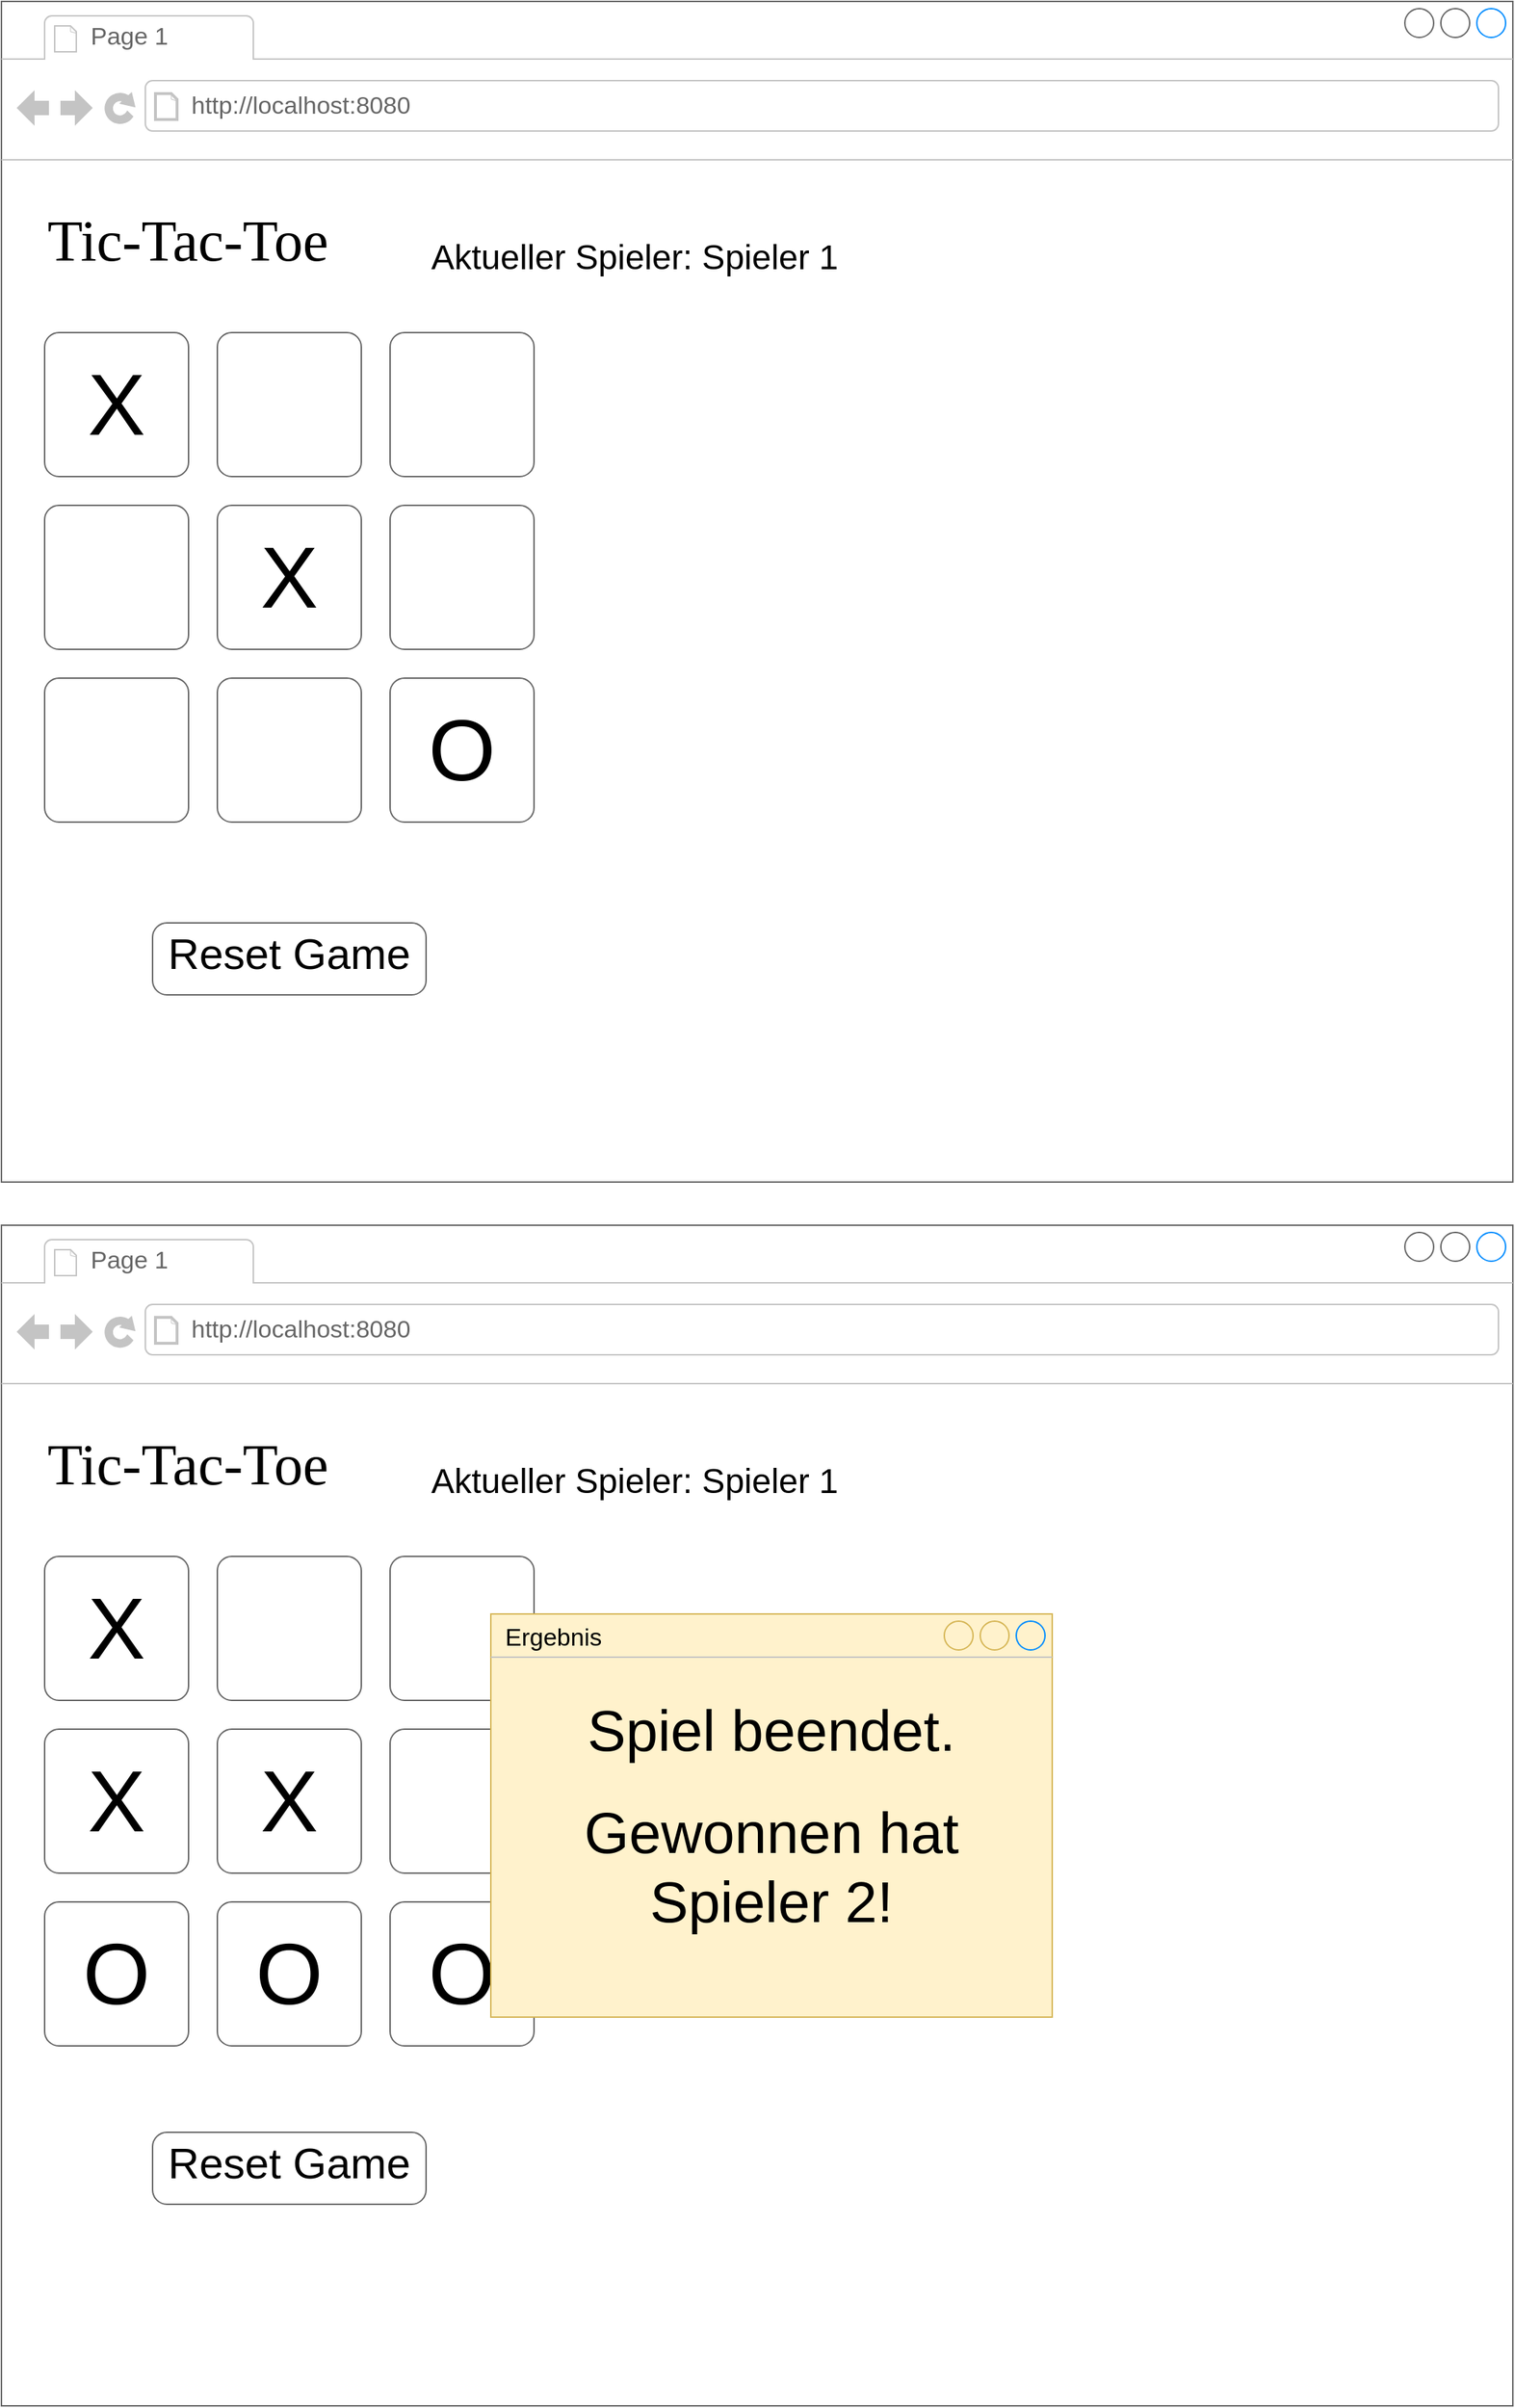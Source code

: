 <mxfile version="14.5.1" type="device"><diagram name="Page-1" id="2cc2dc42-3aac-f2a9-1cec-7a8b7cbee084"><mxGraphModel dx="2031" dy="1189" grid="1" gridSize="10" guides="1" tooltips="1" connect="1" arrows="1" fold="1" page="1" pageScale="1" pageWidth="1100" pageHeight="850" background="#ffffff" math="0" shadow="0"><root><mxCell id="0"/><mxCell id="1" parent="0"/><mxCell id="7026571954dc6520-1" value="" style="strokeWidth=1;shadow=0;dashed=0;align=center;html=1;shape=mxgraph.mockup.containers.browserWindow;rSize=0;strokeColor=#666666;mainText=,;recursiveResize=0;rounded=0;labelBackgroundColor=none;fontFamily=Verdana;fontSize=12;verticalAlign=middle;" parent="1" vertex="1"><mxGeometry x="30" y="20" width="1050" height="820" as="geometry"/></mxCell><mxCell id="7026571954dc6520-2" value="Page 1" style="strokeWidth=1;shadow=0;dashed=0;align=center;html=1;shape=mxgraph.mockup.containers.anchor;fontSize=17;fontColor=#666666;align=left;" parent="7026571954dc6520-1" vertex="1"><mxGeometry x="60" y="12" width="110" height="26" as="geometry"/></mxCell><mxCell id="7026571954dc6520-3" value="http://localhost:8080" style="strokeWidth=1;shadow=0;dashed=0;align=center;html=1;shape=mxgraph.mockup.containers.anchor;rSize=0;fontSize=17;fontColor=#666666;align=left;" parent="7026571954dc6520-1" vertex="1"><mxGeometry x="130" y="60" width="250" height="26" as="geometry"/></mxCell><mxCell id="7026571954dc6520-4" value="Tic-Tac-Toe" style="text;html=1;points=[];align=left;verticalAlign=top;spacingTop=-4;fontSize=40;fontFamily=Verdana" parent="7026571954dc6520-1" vertex="1"><mxGeometry x="30" y="140" width="340" height="50" as="geometry"/></mxCell><mxCell id="7026571954dc6520-18" value="X" style="strokeWidth=1;shadow=0;dashed=0;align=center;html=1;shape=mxgraph.mockup.buttons.button;strokeColor=#666666;mainText=;buttonStyle=round;fontSize=60;fontStyle=0;fillColor=none;whiteSpace=wrap;rounded=0;labelBackgroundColor=none;" parent="7026571954dc6520-1" vertex="1"><mxGeometry x="30" y="230" width="100" height="100" as="geometry"/></mxCell><mxCell id="NVgbqQXaif324KKjAG2s-5" value="&amp;nbsp;" style="strokeWidth=1;shadow=0;dashed=0;align=center;html=1;shape=mxgraph.mockup.buttons.button;strokeColor=#666666;mainText=;buttonStyle=round;fontSize=60;fontStyle=0;fillColor=none;whiteSpace=wrap;rounded=0;labelBackgroundColor=none;" vertex="1" parent="7026571954dc6520-1"><mxGeometry x="270" y="230" width="100" height="100" as="geometry"/></mxCell><mxCell id="NVgbqQXaif324KKjAG2s-4" value="&amp;nbsp;" style="strokeWidth=1;shadow=0;dashed=0;align=center;html=1;shape=mxgraph.mockup.buttons.button;strokeColor=#666666;mainText=;buttonStyle=round;fontSize=60;fontStyle=0;fillColor=none;whiteSpace=wrap;rounded=0;labelBackgroundColor=none;" vertex="1" parent="7026571954dc6520-1"><mxGeometry x="30" y="350" width="100" height="100" as="geometry"/></mxCell><mxCell id="NVgbqQXaif324KKjAG2s-3" value="&amp;nbsp;" style="strokeWidth=1;shadow=0;dashed=0;align=center;html=1;shape=mxgraph.mockup.buttons.button;strokeColor=#666666;mainText=;buttonStyle=round;fontSize=60;fontStyle=0;fillColor=none;whiteSpace=wrap;rounded=0;labelBackgroundColor=none;" vertex="1" parent="7026571954dc6520-1"><mxGeometry x="270" y="350" width="100" height="100" as="geometry"/></mxCell><mxCell id="NVgbqQXaif324KKjAG2s-2" value="X" style="strokeWidth=1;shadow=0;dashed=0;align=center;html=1;shape=mxgraph.mockup.buttons.button;strokeColor=#666666;mainText=;buttonStyle=round;fontSize=60;fontStyle=0;fillColor=none;whiteSpace=wrap;rounded=0;labelBackgroundColor=none;" vertex="1" parent="7026571954dc6520-1"><mxGeometry x="150" y="350" width="100" height="100" as="geometry"/></mxCell><mxCell id="NVgbqQXaif324KKjAG2s-1" value="&amp;nbsp;" style="strokeWidth=1;shadow=0;dashed=0;align=center;html=1;shape=mxgraph.mockup.buttons.button;strokeColor=#666666;mainText=;buttonStyle=round;fontSize=60;fontStyle=0;fillColor=none;whiteSpace=wrap;rounded=0;labelBackgroundColor=none;" vertex="1" parent="7026571954dc6520-1"><mxGeometry x="150" y="230" width="100" height="100" as="geometry"/></mxCell><mxCell id="NVgbqQXaif324KKjAG2s-6" value="&amp;nbsp;" style="strokeWidth=1;shadow=0;dashed=0;align=center;html=1;shape=mxgraph.mockup.buttons.button;strokeColor=#666666;mainText=;buttonStyle=round;fontSize=60;fontStyle=0;fillColor=none;whiteSpace=wrap;rounded=0;labelBackgroundColor=none;" vertex="1" parent="7026571954dc6520-1"><mxGeometry x="30" y="470" width="100" height="100" as="geometry"/></mxCell><mxCell id="NVgbqQXaif324KKjAG2s-7" value="O" style="strokeWidth=1;shadow=0;dashed=0;align=center;html=1;shape=mxgraph.mockup.buttons.button;strokeColor=#666666;mainText=;buttonStyle=round;fontSize=60;fontStyle=0;fillColor=none;whiteSpace=wrap;rounded=0;labelBackgroundColor=none;" vertex="1" parent="7026571954dc6520-1"><mxGeometry x="270" y="470" width="100" height="100" as="geometry"/></mxCell><mxCell id="NVgbqQXaif324KKjAG2s-8" value="&amp;nbsp;" style="strokeWidth=1;shadow=0;dashed=0;align=center;html=1;shape=mxgraph.mockup.buttons.button;strokeColor=#666666;mainText=;buttonStyle=round;fontSize=60;fontStyle=0;fillColor=none;whiteSpace=wrap;rounded=0;labelBackgroundColor=none;" vertex="1" parent="7026571954dc6520-1"><mxGeometry x="150" y="470" width="100" height="100" as="geometry"/></mxCell><mxCell id="NVgbqQXaif324KKjAG2s-9" value="&lt;font style=&quot;font-size: 24px&quot;&gt;Aktueller Spieler: Spieler 1&lt;/font&gt;" style="text;html=1;strokeColor=none;fillColor=none;align=center;verticalAlign=middle;whiteSpace=wrap;rounded=0;fontSize=60;" vertex="1" parent="7026571954dc6520-1"><mxGeometry x="290" y="140" width="300" height="50" as="geometry"/></mxCell><mxCell id="NVgbqQXaif324KKjAG2s-27" value="&lt;font style=&quot;font-size: 30px&quot;&gt;Reset Game&lt;/font&gt;" style="strokeWidth=1;shadow=0;dashed=0;align=center;html=1;shape=mxgraph.mockup.buttons.button;strokeColor=#666666;mainText=;buttonStyle=round;fontSize=60;fontStyle=0;fillColor=none;whiteSpace=wrap;rounded=0;labelBackgroundColor=none;verticalAlign=bottom;" vertex="1" parent="7026571954dc6520-1"><mxGeometry x="105" y="640" width="190" height="50" as="geometry"/></mxCell><mxCell id="NVgbqQXaif324KKjAG2s-10" value="" style="strokeWidth=1;shadow=0;dashed=0;align=center;html=1;shape=mxgraph.mockup.containers.browserWindow;rSize=0;strokeColor=#666666;mainText=,;recursiveResize=0;rounded=0;labelBackgroundColor=none;fontFamily=Verdana;fontSize=12" vertex="1" parent="1"><mxGeometry x="30" y="870" width="1050" height="820" as="geometry"/></mxCell><mxCell id="NVgbqQXaif324KKjAG2s-11" value="Page 1" style="strokeWidth=1;shadow=0;dashed=0;align=center;html=1;shape=mxgraph.mockup.containers.anchor;fontSize=17;fontColor=#666666;align=left;" vertex="1" parent="NVgbqQXaif324KKjAG2s-10"><mxGeometry x="60" y="12" width="110" height="26" as="geometry"/></mxCell><mxCell id="NVgbqQXaif324KKjAG2s-12" value="http://localhost:8080" style="strokeWidth=1;shadow=0;dashed=0;align=center;html=1;shape=mxgraph.mockup.containers.anchor;rSize=0;fontSize=17;fontColor=#666666;align=left;" vertex="1" parent="NVgbqQXaif324KKjAG2s-10"><mxGeometry x="130" y="60" width="250" height="26" as="geometry"/></mxCell><mxCell id="NVgbqQXaif324KKjAG2s-13" value="Tic-Tac-Toe" style="text;html=1;points=[];align=left;verticalAlign=top;spacingTop=-4;fontSize=40;fontFamily=Verdana" vertex="1" parent="NVgbqQXaif324KKjAG2s-10"><mxGeometry x="30" y="140" width="340" height="50" as="geometry"/></mxCell><mxCell id="NVgbqQXaif324KKjAG2s-14" value="X" style="strokeWidth=1;shadow=0;dashed=0;align=center;html=1;shape=mxgraph.mockup.buttons.button;strokeColor=#666666;mainText=;buttonStyle=round;fontSize=60;fontStyle=0;fillColor=none;whiteSpace=wrap;rounded=0;labelBackgroundColor=none;" vertex="1" parent="NVgbqQXaif324KKjAG2s-10"><mxGeometry x="30" y="230" width="100" height="100" as="geometry"/></mxCell><mxCell id="NVgbqQXaif324KKjAG2s-15" value="&amp;nbsp;" style="strokeWidth=1;shadow=0;dashed=0;align=center;html=1;shape=mxgraph.mockup.buttons.button;strokeColor=#666666;mainText=;buttonStyle=round;fontSize=60;fontStyle=0;fillColor=none;whiteSpace=wrap;rounded=0;labelBackgroundColor=none;" vertex="1" parent="NVgbqQXaif324KKjAG2s-10"><mxGeometry x="270" y="230" width="100" height="100" as="geometry"/></mxCell><mxCell id="NVgbqQXaif324KKjAG2s-16" value="X" style="strokeWidth=1;shadow=0;dashed=0;align=center;html=1;shape=mxgraph.mockup.buttons.button;strokeColor=#666666;mainText=;buttonStyle=round;fontSize=60;fontStyle=0;fillColor=none;whiteSpace=wrap;rounded=0;labelBackgroundColor=none;" vertex="1" parent="NVgbqQXaif324KKjAG2s-10"><mxGeometry x="30" y="350" width="100" height="100" as="geometry"/></mxCell><mxCell id="NVgbqQXaif324KKjAG2s-17" value="&amp;nbsp;" style="strokeWidth=1;shadow=0;dashed=0;align=center;html=1;shape=mxgraph.mockup.buttons.button;strokeColor=#666666;mainText=;buttonStyle=round;fontSize=60;fontStyle=0;fillColor=none;whiteSpace=wrap;rounded=0;labelBackgroundColor=none;" vertex="1" parent="NVgbqQXaif324KKjAG2s-10"><mxGeometry x="270" y="350" width="100" height="100" as="geometry"/></mxCell><mxCell id="NVgbqQXaif324KKjAG2s-18" value="X" style="strokeWidth=1;shadow=0;dashed=0;align=center;html=1;shape=mxgraph.mockup.buttons.button;strokeColor=#666666;mainText=;buttonStyle=round;fontSize=60;fontStyle=0;fillColor=none;whiteSpace=wrap;rounded=0;labelBackgroundColor=none;" vertex="1" parent="NVgbqQXaif324KKjAG2s-10"><mxGeometry x="150" y="350" width="100" height="100" as="geometry"/></mxCell><mxCell id="NVgbqQXaif324KKjAG2s-19" value="&amp;nbsp;" style="strokeWidth=1;shadow=0;dashed=0;align=center;html=1;shape=mxgraph.mockup.buttons.button;strokeColor=#666666;mainText=;buttonStyle=round;fontSize=60;fontStyle=0;fillColor=none;whiteSpace=wrap;rounded=0;labelBackgroundColor=none;" vertex="1" parent="NVgbqQXaif324KKjAG2s-10"><mxGeometry x="150" y="230" width="100" height="100" as="geometry"/></mxCell><mxCell id="NVgbqQXaif324KKjAG2s-20" value="O" style="strokeWidth=1;shadow=0;dashed=0;align=center;html=1;shape=mxgraph.mockup.buttons.button;strokeColor=#666666;mainText=;buttonStyle=round;fontSize=60;fontStyle=0;fillColor=none;whiteSpace=wrap;rounded=0;labelBackgroundColor=none;" vertex="1" parent="NVgbqQXaif324KKjAG2s-10"><mxGeometry x="30" y="470" width="100" height="100" as="geometry"/></mxCell><mxCell id="NVgbqQXaif324KKjAG2s-21" value="O" style="strokeWidth=1;shadow=0;dashed=0;align=center;html=1;shape=mxgraph.mockup.buttons.button;strokeColor=#666666;mainText=;buttonStyle=round;fontSize=60;fontStyle=0;fillColor=none;whiteSpace=wrap;rounded=0;labelBackgroundColor=none;" vertex="1" parent="NVgbqQXaif324KKjAG2s-10"><mxGeometry x="270" y="470" width="100" height="100" as="geometry"/></mxCell><mxCell id="NVgbqQXaif324KKjAG2s-22" value="O" style="strokeWidth=1;shadow=0;dashed=0;align=center;html=1;shape=mxgraph.mockup.buttons.button;strokeColor=#666666;mainText=;buttonStyle=round;fontSize=60;fontStyle=0;fillColor=none;whiteSpace=wrap;rounded=0;labelBackgroundColor=none;" vertex="1" parent="NVgbqQXaif324KKjAG2s-10"><mxGeometry x="150" y="470" width="100" height="100" as="geometry"/></mxCell><mxCell id="NVgbqQXaif324KKjAG2s-23" value="&lt;font style=&quot;font-size: 24px&quot;&gt;Aktueller Spieler: Spieler 1&lt;/font&gt;" style="text;html=1;strokeColor=none;fillColor=none;align=center;verticalAlign=middle;whiteSpace=wrap;rounded=0;fontSize=60;" vertex="1" parent="NVgbqQXaif324KKjAG2s-10"><mxGeometry x="290" y="140" width="300" height="50" as="geometry"/></mxCell><mxCell id="NVgbqQXaif324KKjAG2s-24" value="Ergebnis" style="strokeWidth=1;shadow=0;dashed=0;align=center;html=1;shape=mxgraph.mockup.containers.window;align=left;verticalAlign=top;spacingLeft=8;strokeColor2=#008cff;strokeColor3=#c4c4c4;mainText=;fontSize=17;labelBackgroundColor=none;fillColor=#fff2cc;strokeColor=#d6b656;" vertex="1" parent="NVgbqQXaif324KKjAG2s-10"><mxGeometry x="340" y="270" width="390" height="280" as="geometry"/></mxCell><mxCell id="NVgbqQXaif324KKjAG2s-25" value="Spiel beendet." style="text;html=1;strokeColor=none;fillColor=none;align=center;verticalAlign=middle;whiteSpace=wrap;rounded=0;fontSize=40;" vertex="1" parent="NVgbqQXaif324KKjAG2s-10"><mxGeometry x="405" y="340" width="260" height="20" as="geometry"/></mxCell><mxCell id="NVgbqQXaif324KKjAG2s-26" value="Gewonnen hat Spieler 2!" style="text;html=1;strokeColor=none;fillColor=none;align=center;verticalAlign=middle;whiteSpace=wrap;rounded=0;fontSize=40;" vertex="1" parent="NVgbqQXaif324KKjAG2s-10"><mxGeometry x="355" y="420" width="360" height="50" as="geometry"/></mxCell><mxCell id="NVgbqQXaif324KKjAG2s-28" value="&lt;font style=&quot;font-size: 30px&quot;&gt;Reset Game&lt;/font&gt;" style="strokeWidth=1;shadow=0;dashed=0;align=center;html=1;shape=mxgraph.mockup.buttons.button;strokeColor=#666666;mainText=;buttonStyle=round;fontSize=60;fontStyle=0;fillColor=none;whiteSpace=wrap;rounded=0;labelBackgroundColor=none;verticalAlign=bottom;" vertex="1" parent="NVgbqQXaif324KKjAG2s-10"><mxGeometry x="105" y="630" width="190" height="50" as="geometry"/></mxCell></root></mxGraphModel></diagram></mxfile>